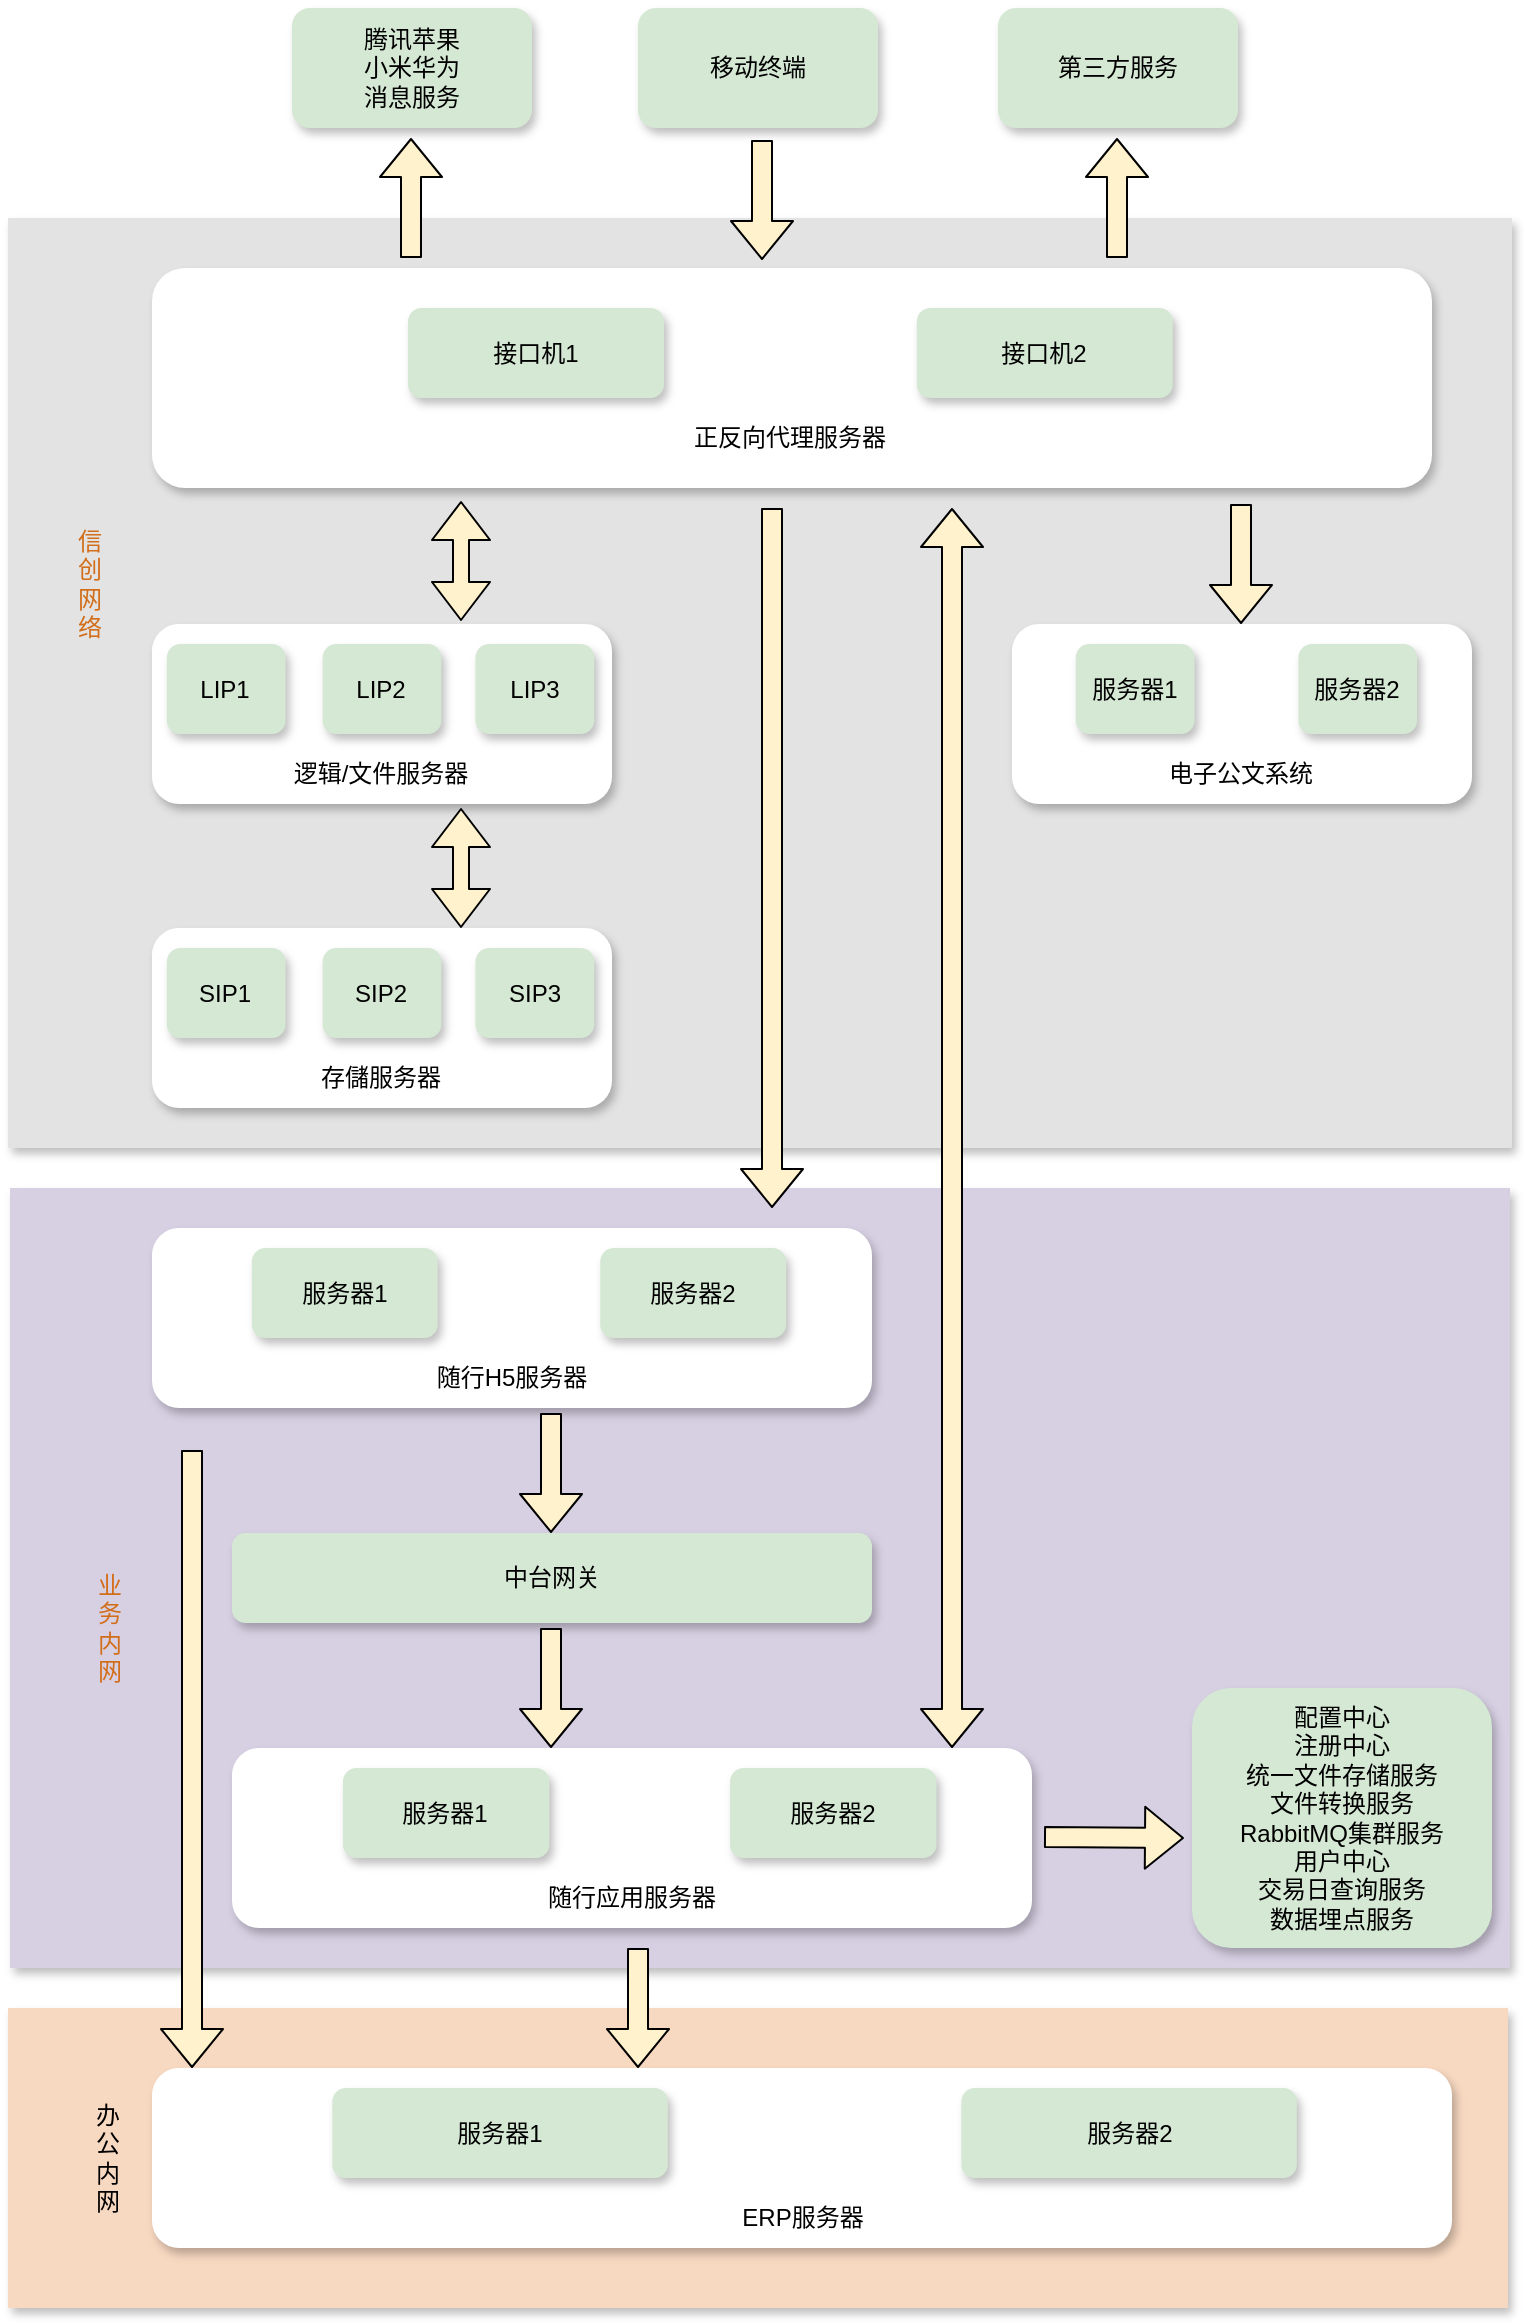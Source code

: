 <mxfile version="18.0.3" type="github">
  <diagram id="uV6_BV6XKQVdwxZXVooB" name="Page-1">
    <mxGraphModel dx="2062" dy="1122" grid="1" gridSize="10" guides="1" tooltips="1" connect="1" arrows="1" fold="1" page="1" pageScale="1" pageWidth="827" pageHeight="1169" math="0" shadow="0">
      <root>
        <mxCell id="0" />
        <mxCell id="1" parent="0" />
        <mxCell id="whivXN8A2qbGqClQpVsV-6" value="" style="rounded=0;whiteSpace=wrap;html=1;fillColor=#E3E3E3;shadow=1;strokeColor=none;" parent="1" vertex="1">
          <mxGeometry x="38" y="135" width="752" height="465" as="geometry" />
        </mxCell>
        <mxCell id="whivXN8A2qbGqClQpVsV-7" value="信创网络" style="rounded=0;whiteSpace=wrap;html=1;shadow=0;fillColor=#E3E3E3;strokeColor=none;fontColor=#D26D19;" parent="1" vertex="1">
          <mxGeometry x="69" y="190" width="20" height="255" as="geometry" />
        </mxCell>
        <mxCell id="whivXN8A2qbGqClQpVsV-19" value="" style="rounded=0;whiteSpace=wrap;html=1;fillColor=#D7D0E3;shadow=1;strokeColor=none;" parent="1" vertex="1">
          <mxGeometry x="39" y="620" width="750" height="390" as="geometry" />
        </mxCell>
        <mxCell id="whivXN8A2qbGqClQpVsV-20" value="业务内网" style="rounded=0;whiteSpace=wrap;html=1;shadow=0;fillColor=#D7D0E3;strokeColor=none;fontColor=#D26D19;" parent="1" vertex="1">
          <mxGeometry x="79" y="790" width="20" height="100" as="geometry" />
        </mxCell>
        <mxCell id="whivXN8A2qbGqClQpVsV-24" value="配置中心&lt;br&gt;注册中心&lt;br&gt;统一文件存储服务&lt;br&gt;文件转换服务&lt;br&gt;RabbitMQ集群服务&lt;br&gt;用户中心&lt;br&gt;交易日查询服务&lt;br&gt;数据埋点服务&lt;br&gt;" style="rounded=1;whiteSpace=wrap;html=1;shadow=1;fillColor=#d5e8d4;strokeColor=none;" parent="1" vertex="1">
          <mxGeometry x="630" y="870" width="150" height="130" as="geometry" />
        </mxCell>
        <mxCell id="whivXN8A2qbGqClQpVsV-25" value="" style="rounded=0;whiteSpace=wrap;html=1;fillColor=#F7D8C1;shadow=1;strokeColor=none;" parent="1" vertex="1">
          <mxGeometry x="38" y="1030" width="750" height="150" as="geometry" />
        </mxCell>
        <mxCell id="whivXN8A2qbGqClQpVsV-30" value="腾讯苹果&lt;br&gt;小米华为&lt;br&gt;消息服务" style="rounded=1;whiteSpace=wrap;html=1;shadow=1;fillColor=#d5e8d4;strokeColor=none;" parent="1" vertex="1">
          <mxGeometry x="180" y="30" width="120" height="60" as="geometry" />
        </mxCell>
        <mxCell id="whivXN8A2qbGqClQpVsV-31" value="第三方服务" style="rounded=1;whiteSpace=wrap;html=1;shadow=1;strokeColor=none;fillColor=#d5e8d4;" parent="1" vertex="1">
          <mxGeometry x="533" y="30" width="120" height="60" as="geometry" />
        </mxCell>
        <mxCell id="whivXN8A2qbGqClQpVsV-32" value="移动终端" style="rounded=1;whiteSpace=wrap;html=1;shadow=1;strokeColor=none;fillColor=#d5e8d4;" parent="1" vertex="1">
          <mxGeometry x="353" y="30" width="120" height="60" as="geometry" />
        </mxCell>
        <mxCell id="whivXN8A2qbGqClQpVsV-33" value="办公内网" style="rounded=0;whiteSpace=wrap;html=1;shadow=0;fillColor=#F7D8C1;strokeColor=none;" parent="1" vertex="1">
          <mxGeometry x="78" y="1030" width="20" height="150" as="geometry" />
        </mxCell>
        <mxCell id="whivXN8A2qbGqClQpVsV-39" style="edgeStyle=orthogonalEdgeStyle;rounded=0;orthogonalLoop=1;jettySize=auto;html=1;exitX=0.5;exitY=1;exitDx=0;exitDy=0;fontColor=#000000;" parent="1" edge="1">
          <mxGeometry relative="1" as="geometry">
            <mxPoint x="214" y="857" as="sourcePoint" />
            <mxPoint x="214" y="857" as="targetPoint" />
          </mxGeometry>
        </mxCell>
        <mxCell id="FQBGxM2qAuPWXbnojut7-25" value="" style="group" parent="1" vertex="1" connectable="0">
          <mxGeometry x="110" y="160" width="640" height="110" as="geometry" />
        </mxCell>
        <mxCell id="FQBGxM2qAuPWXbnojut7-31" value="" style="group" parent="FQBGxM2qAuPWXbnojut7-25" vertex="1" connectable="0">
          <mxGeometry width="640" height="110" as="geometry" />
        </mxCell>
        <mxCell id="FQBGxM2qAuPWXbnojut7-19" value="" style="rounded=1;whiteSpace=wrap;html=1;shadow=1;strokeColor=none;" parent="FQBGxM2qAuPWXbnojut7-31" vertex="1">
          <mxGeometry width="640" height="110" as="geometry" />
        </mxCell>
        <mxCell id="FQBGxM2qAuPWXbnojut7-20" value="接口机1" style="rounded=1;whiteSpace=wrap;html=1;shadow=1;fillColor=#d5e8d4;strokeColor=none;" parent="FQBGxM2qAuPWXbnojut7-31" vertex="1">
          <mxGeometry x="128.0" y="20" width="128.0" height="45" as="geometry" />
        </mxCell>
        <mxCell id="FQBGxM2qAuPWXbnojut7-21" value="接口机2" style="rounded=1;whiteSpace=wrap;html=1;shadow=1;fillColor=#d5e8d4;strokeColor=none;" parent="FQBGxM2qAuPWXbnojut7-31" vertex="1">
          <mxGeometry x="382.4" y="20" width="128.0" height="45" as="geometry" />
        </mxCell>
        <mxCell id="FQBGxM2qAuPWXbnojut7-23" value="正反向代理服务器" style="rounded=0;whiteSpace=wrap;html=1;shadow=0;fillColor=none;strokeColor=none;" parent="FQBGxM2qAuPWXbnojut7-31" vertex="1">
          <mxGeometry x="199.2" y="70" width="240.0" height="30" as="geometry" />
        </mxCell>
        <mxCell id="FQBGxM2qAuPWXbnojut7-32" value="中台网关" style="rounded=1;whiteSpace=wrap;html=1;shadow=1;fillColor=#d5e8d4;strokeColor=none;" parent="1" vertex="1">
          <mxGeometry x="150" y="792.5" width="320" height="45" as="geometry" />
        </mxCell>
        <mxCell id="azjI9z3x6bwZC3RB3IAh-2" value="" style="shape=flexArrow;endArrow=classic;html=1;rounded=1;fillColor=#fff2cc;strokeColor=default;shadow=0;" edge="1" parent="1">
          <mxGeometry width="50" height="50" relative="1" as="geometry">
            <mxPoint x="239.5" y="155" as="sourcePoint" />
            <mxPoint x="239.5" y="95" as="targetPoint" />
          </mxGeometry>
        </mxCell>
        <mxCell id="azjI9z3x6bwZC3RB3IAh-3" value="" style="shape=flexArrow;endArrow=classic;html=1;rounded=1;fillColor=#fff2cc;strokeColor=default;shadow=0;" edge="1" parent="1">
          <mxGeometry width="50" height="50" relative="1" as="geometry">
            <mxPoint x="592.5" y="155" as="sourcePoint" />
            <mxPoint x="592.5" y="95" as="targetPoint" />
          </mxGeometry>
        </mxCell>
        <mxCell id="azjI9z3x6bwZC3RB3IAh-4" value="" style="shape=flexArrow;endArrow=classic;html=1;rounded=1;fillColor=#fff2cc;strokeColor=default;shadow=0;" edge="1" parent="1">
          <mxGeometry width="50" height="50" relative="1" as="geometry">
            <mxPoint x="415" y="96" as="sourcePoint" />
            <mxPoint x="415" y="156" as="targetPoint" />
          </mxGeometry>
        </mxCell>
        <mxCell id="azjI9z3x6bwZC3RB3IAh-5" value="" style="group" vertex="1" connectable="0" parent="1">
          <mxGeometry x="110" y="338" width="230" height="90" as="geometry" />
        </mxCell>
        <mxCell id="FQBGxM2qAuPWXbnojut7-7" value="" style="rounded=1;whiteSpace=wrap;html=1;shadow=1;strokeColor=none;" parent="azjI9z3x6bwZC3RB3IAh-5" vertex="1">
          <mxGeometry width="230" height="90" as="geometry" />
        </mxCell>
        <mxCell id="FQBGxM2qAuPWXbnojut7-1" value="LIP1" style="rounded=1;whiteSpace=wrap;html=1;shadow=1;fillColor=#d5e8d4;strokeColor=none;" parent="azjI9z3x6bwZC3RB3IAh-5" vertex="1">
          <mxGeometry x="7.419" y="10" width="59.355" height="45" as="geometry" />
        </mxCell>
        <mxCell id="FQBGxM2qAuPWXbnojut7-8" value="LIP2" style="rounded=1;whiteSpace=wrap;html=1;shadow=1;fillColor=#d5e8d4;strokeColor=none;" parent="azjI9z3x6bwZC3RB3IAh-5" vertex="1">
          <mxGeometry x="85.323" y="10" width="59.355" height="45" as="geometry" />
        </mxCell>
        <mxCell id="FQBGxM2qAuPWXbnojut7-9" value="LIP3" style="rounded=1;whiteSpace=wrap;html=1;shadow=1;fillColor=#d5e8d4;strokeColor=none;" parent="azjI9z3x6bwZC3RB3IAh-5" vertex="1">
          <mxGeometry x="161.742" y="10" width="59.355" height="45" as="geometry" />
        </mxCell>
        <mxCell id="FQBGxM2qAuPWXbnojut7-10" value="逻辑/文件服务器" style="rounded=0;whiteSpace=wrap;html=1;shadow=0;fillColor=none;strokeColor=none;" parent="azjI9z3x6bwZC3RB3IAh-5" vertex="1">
          <mxGeometry x="59.355" y="60" width="111.29" height="30" as="geometry" />
        </mxCell>
        <mxCell id="azjI9z3x6bwZC3RB3IAh-6" value="" style="group" vertex="1" connectable="0" parent="1">
          <mxGeometry x="110" y="490" width="230" height="90" as="geometry" />
        </mxCell>
        <mxCell id="azjI9z3x6bwZC3RB3IAh-7" value="" style="rounded=1;whiteSpace=wrap;html=1;shadow=1;strokeColor=none;" vertex="1" parent="azjI9z3x6bwZC3RB3IAh-6">
          <mxGeometry width="230" height="90" as="geometry" />
        </mxCell>
        <mxCell id="azjI9z3x6bwZC3RB3IAh-8" value="SIP1" style="rounded=1;whiteSpace=wrap;html=1;shadow=1;fillColor=#d5e8d4;strokeColor=none;" vertex="1" parent="azjI9z3x6bwZC3RB3IAh-6">
          <mxGeometry x="7.419" y="10" width="59.355" height="45" as="geometry" />
        </mxCell>
        <mxCell id="azjI9z3x6bwZC3RB3IAh-9" value="SIP2" style="rounded=1;whiteSpace=wrap;html=1;shadow=1;fillColor=#d5e8d4;strokeColor=none;" vertex="1" parent="azjI9z3x6bwZC3RB3IAh-6">
          <mxGeometry x="85.323" y="10" width="59.355" height="45" as="geometry" />
        </mxCell>
        <mxCell id="azjI9z3x6bwZC3RB3IAh-10" value="SIP3" style="rounded=1;whiteSpace=wrap;html=1;shadow=1;fillColor=#d5e8d4;strokeColor=none;" vertex="1" parent="azjI9z3x6bwZC3RB3IAh-6">
          <mxGeometry x="161.742" y="10" width="59.355" height="45" as="geometry" />
        </mxCell>
        <mxCell id="azjI9z3x6bwZC3RB3IAh-11" value="存儲服务器" style="rounded=0;whiteSpace=wrap;html=1;shadow=0;fillColor=none;strokeColor=none;" vertex="1" parent="azjI9z3x6bwZC3RB3IAh-6">
          <mxGeometry x="59.355" y="60" width="111.29" height="30" as="geometry" />
        </mxCell>
        <mxCell id="azjI9z3x6bwZC3RB3IAh-12" value="" style="shape=flexArrow;endArrow=classic;startArrow=classic;html=1;rounded=1;shadow=0;strokeColor=default;fillColor=#fff2cc;width=8;" edge="1" parent="1">
          <mxGeometry width="100" height="100" relative="1" as="geometry">
            <mxPoint x="264.5" y="336.5" as="sourcePoint" />
            <mxPoint x="264.5" y="276.5" as="targetPoint" />
          </mxGeometry>
        </mxCell>
        <mxCell id="azjI9z3x6bwZC3RB3IAh-15" value="" style="shape=flexArrow;endArrow=classic;startArrow=classic;html=1;rounded=1;shadow=0;strokeColor=default;fillColor=#fff2cc;width=8;" edge="1" parent="1">
          <mxGeometry width="100" height="100" relative="1" as="geometry">
            <mxPoint x="264.5" y="490" as="sourcePoint" />
            <mxPoint x="264.5" y="430" as="targetPoint" />
          </mxGeometry>
        </mxCell>
        <mxCell id="azjI9z3x6bwZC3RB3IAh-22" value="" style="group" vertex="1" connectable="0" parent="1">
          <mxGeometry x="110" y="640" width="360" height="90" as="geometry" />
        </mxCell>
        <mxCell id="azjI9z3x6bwZC3RB3IAh-17" value="" style="rounded=1;whiteSpace=wrap;html=1;shadow=1;strokeColor=none;" vertex="1" parent="azjI9z3x6bwZC3RB3IAh-22">
          <mxGeometry width="360" height="90" as="geometry" />
        </mxCell>
        <mxCell id="azjI9z3x6bwZC3RB3IAh-18" value="服务器1" style="rounded=1;whiteSpace=wrap;html=1;shadow=1;fillColor=#d5e8d4;strokeColor=none;" vertex="1" parent="azjI9z3x6bwZC3RB3IAh-22">
          <mxGeometry x="49.935" y="10" width="92.903" height="45" as="geometry" />
        </mxCell>
        <mxCell id="azjI9z3x6bwZC3RB3IAh-19" value="服务器2" style="rounded=1;whiteSpace=wrap;html=1;shadow=1;fillColor=#d5e8d4;strokeColor=none;" vertex="1" parent="azjI9z3x6bwZC3RB3IAh-22">
          <mxGeometry x="224.129" y="10" width="92.903" height="45" as="geometry" />
        </mxCell>
        <mxCell id="azjI9z3x6bwZC3RB3IAh-21" value="随行H5服务器" style="rounded=0;whiteSpace=wrap;html=1;shadow=0;fillColor=none;strokeColor=none;" vertex="1" parent="azjI9z3x6bwZC3RB3IAh-22">
          <mxGeometry x="92.903" y="60" width="174.194" height="30" as="geometry" />
        </mxCell>
        <mxCell id="azjI9z3x6bwZC3RB3IAh-23" value="" style="group" vertex="1" connectable="0" parent="1">
          <mxGeometry x="150" y="900" width="400" height="90" as="geometry" />
        </mxCell>
        <mxCell id="azjI9z3x6bwZC3RB3IAh-24" value="" style="rounded=1;whiteSpace=wrap;html=1;shadow=1;strokeColor=none;" vertex="1" parent="azjI9z3x6bwZC3RB3IAh-23">
          <mxGeometry width="400.0" height="90" as="geometry" />
        </mxCell>
        <mxCell id="azjI9z3x6bwZC3RB3IAh-25" value="服务器1" style="rounded=1;whiteSpace=wrap;html=1;shadow=1;fillColor=#d5e8d4;strokeColor=none;" vertex="1" parent="azjI9z3x6bwZC3RB3IAh-23">
          <mxGeometry x="55.484" y="10" width="103.226" height="45" as="geometry" />
        </mxCell>
        <mxCell id="azjI9z3x6bwZC3RB3IAh-26" value="服务器2" style="rounded=1;whiteSpace=wrap;html=1;shadow=1;fillColor=#d5e8d4;strokeColor=none;" vertex="1" parent="azjI9z3x6bwZC3RB3IAh-23">
          <mxGeometry x="249.032" y="10" width="103.226" height="45" as="geometry" />
        </mxCell>
        <mxCell id="azjI9z3x6bwZC3RB3IAh-27" value="随行应用服务器" style="rounded=0;whiteSpace=wrap;html=1;shadow=0;fillColor=none;strokeColor=none;" vertex="1" parent="azjI9z3x6bwZC3RB3IAh-23">
          <mxGeometry x="103.226" y="60" width="193.548" height="30" as="geometry" />
        </mxCell>
        <mxCell id="azjI9z3x6bwZC3RB3IAh-28" value="" style="shape=flexArrow;endArrow=classic;html=1;rounded=1;fillColor=#fff2cc;strokeColor=default;shadow=0;" edge="1" parent="1">
          <mxGeometry width="50" height="50" relative="1" as="geometry">
            <mxPoint x="420" y="280" as="sourcePoint" />
            <mxPoint x="420" y="630" as="targetPoint" />
          </mxGeometry>
        </mxCell>
        <mxCell id="azjI9z3x6bwZC3RB3IAh-29" value="" style="shape=flexArrow;endArrow=classic;html=1;rounded=1;fillColor=#fff2cc;strokeColor=default;shadow=0;" edge="1" parent="1">
          <mxGeometry width="50" height="50" relative="1" as="geometry">
            <mxPoint x="309.5" y="732.5" as="sourcePoint" />
            <mxPoint x="309.5" y="792.5" as="targetPoint" />
          </mxGeometry>
        </mxCell>
        <mxCell id="azjI9z3x6bwZC3RB3IAh-30" value="" style="shape=flexArrow;endArrow=classic;html=1;rounded=1;fillColor=#fff2cc;strokeColor=default;shadow=0;" edge="1" parent="1">
          <mxGeometry width="50" height="50" relative="1" as="geometry">
            <mxPoint x="309.5" y="840" as="sourcePoint" />
            <mxPoint x="309.5" y="900" as="targetPoint" />
          </mxGeometry>
        </mxCell>
        <mxCell id="azjI9z3x6bwZC3RB3IAh-32" value="" style="shape=flexArrow;endArrow=classic;html=1;rounded=1;fillColor=#fff2cc;strokeColor=default;shadow=0;" edge="1" parent="1">
          <mxGeometry width="50" height="50" relative="1" as="geometry">
            <mxPoint x="556" y="944.5" as="sourcePoint" />
            <mxPoint x="626" y="945" as="targetPoint" />
          </mxGeometry>
        </mxCell>
        <mxCell id="azjI9z3x6bwZC3RB3IAh-33" value="" style="group" vertex="1" connectable="0" parent="1">
          <mxGeometry x="540" y="338" width="230" height="90" as="geometry" />
        </mxCell>
        <mxCell id="azjI9z3x6bwZC3RB3IAh-34" value="" style="rounded=1;whiteSpace=wrap;html=1;shadow=1;strokeColor=none;" vertex="1" parent="azjI9z3x6bwZC3RB3IAh-33">
          <mxGeometry width="230" height="90" as="geometry" />
        </mxCell>
        <mxCell id="azjI9z3x6bwZC3RB3IAh-35" value="服务器1" style="rounded=1;whiteSpace=wrap;html=1;shadow=1;fillColor=#d5e8d4;strokeColor=none;" vertex="1" parent="azjI9z3x6bwZC3RB3IAh-33">
          <mxGeometry x="31.903" y="10" width="59.355" height="45" as="geometry" />
        </mxCell>
        <mxCell id="azjI9z3x6bwZC3RB3IAh-36" value="服务器2" style="rounded=1;whiteSpace=wrap;html=1;shadow=1;fillColor=#d5e8d4;strokeColor=none;" vertex="1" parent="azjI9z3x6bwZC3RB3IAh-33">
          <mxGeometry x="143.194" y="10" width="59.355" height="45" as="geometry" />
        </mxCell>
        <mxCell id="azjI9z3x6bwZC3RB3IAh-37" value="电子公文系统" style="rounded=0;whiteSpace=wrap;html=1;shadow=0;fillColor=none;strokeColor=none;" vertex="1" parent="azjI9z3x6bwZC3RB3IAh-33">
          <mxGeometry x="59.355" y="60" width="111.29" height="30" as="geometry" />
        </mxCell>
        <mxCell id="azjI9z3x6bwZC3RB3IAh-38" value="" style="shape=flexArrow;endArrow=classic;html=1;rounded=1;fillColor=#fff2cc;strokeColor=default;shadow=0;" edge="1" parent="1">
          <mxGeometry width="50" height="50" relative="1" as="geometry">
            <mxPoint x="353" y="1000" as="sourcePoint" />
            <mxPoint x="353" y="1060" as="targetPoint" />
          </mxGeometry>
        </mxCell>
        <mxCell id="azjI9z3x6bwZC3RB3IAh-40" value="" style="group" vertex="1" connectable="0" parent="1">
          <mxGeometry x="110" y="1060" width="650" height="90" as="geometry" />
        </mxCell>
        <mxCell id="azjI9z3x6bwZC3RB3IAh-41" value="" style="rounded=1;whiteSpace=wrap;html=1;shadow=1;strokeColor=none;" vertex="1" parent="azjI9z3x6bwZC3RB3IAh-40">
          <mxGeometry width="650.0" height="90" as="geometry" />
        </mxCell>
        <mxCell id="azjI9z3x6bwZC3RB3IAh-42" value="服务器1" style="rounded=1;whiteSpace=wrap;html=1;shadow=1;fillColor=#d5e8d4;strokeColor=none;" vertex="1" parent="azjI9z3x6bwZC3RB3IAh-40">
          <mxGeometry x="90.161" y="10" width="167.742" height="45" as="geometry" />
        </mxCell>
        <mxCell id="azjI9z3x6bwZC3RB3IAh-43" value="服务器2" style="rounded=1;whiteSpace=wrap;html=1;shadow=1;fillColor=#d5e8d4;strokeColor=none;" vertex="1" parent="azjI9z3x6bwZC3RB3IAh-40">
          <mxGeometry x="404.677" y="10" width="167.742" height="45" as="geometry" />
        </mxCell>
        <mxCell id="azjI9z3x6bwZC3RB3IAh-44" value="ERP服务器" style="rounded=0;whiteSpace=wrap;html=1;shadow=0;fillColor=none;strokeColor=none;" vertex="1" parent="azjI9z3x6bwZC3RB3IAh-40">
          <mxGeometry x="167.742" y="60" width="314.516" height="30" as="geometry" />
        </mxCell>
        <mxCell id="azjI9z3x6bwZC3RB3IAh-45" value="" style="shape=flexArrow;endArrow=classic;html=1;rounded=1;fillColor=#fff2cc;strokeColor=default;shadow=0;" edge="1" parent="1">
          <mxGeometry width="50" height="50" relative="1" as="geometry">
            <mxPoint x="130" y="751" as="sourcePoint" />
            <mxPoint x="130" y="1060" as="targetPoint" />
          </mxGeometry>
        </mxCell>
        <mxCell id="azjI9z3x6bwZC3RB3IAh-48" value="" style="shape=flexArrow;endArrow=classic;html=1;rounded=1;fillColor=#fff2cc;strokeColor=default;shadow=0;" edge="1" parent="1">
          <mxGeometry width="50" height="50" relative="1" as="geometry">
            <mxPoint x="654.5" y="278" as="sourcePoint" />
            <mxPoint x="654.5" y="338" as="targetPoint" />
          </mxGeometry>
        </mxCell>
        <mxCell id="azjI9z3x6bwZC3RB3IAh-49" value="" style="shape=flexArrow;endArrow=classic;startArrow=classic;html=1;rounded=1;shadow=0;strokeColor=default;fillColor=#fff2cc;width=10;" edge="1" parent="1">
          <mxGeometry width="100" height="100" relative="1" as="geometry">
            <mxPoint x="510" y="280" as="sourcePoint" />
            <mxPoint x="510" y="900" as="targetPoint" />
          </mxGeometry>
        </mxCell>
      </root>
    </mxGraphModel>
  </diagram>
</mxfile>
